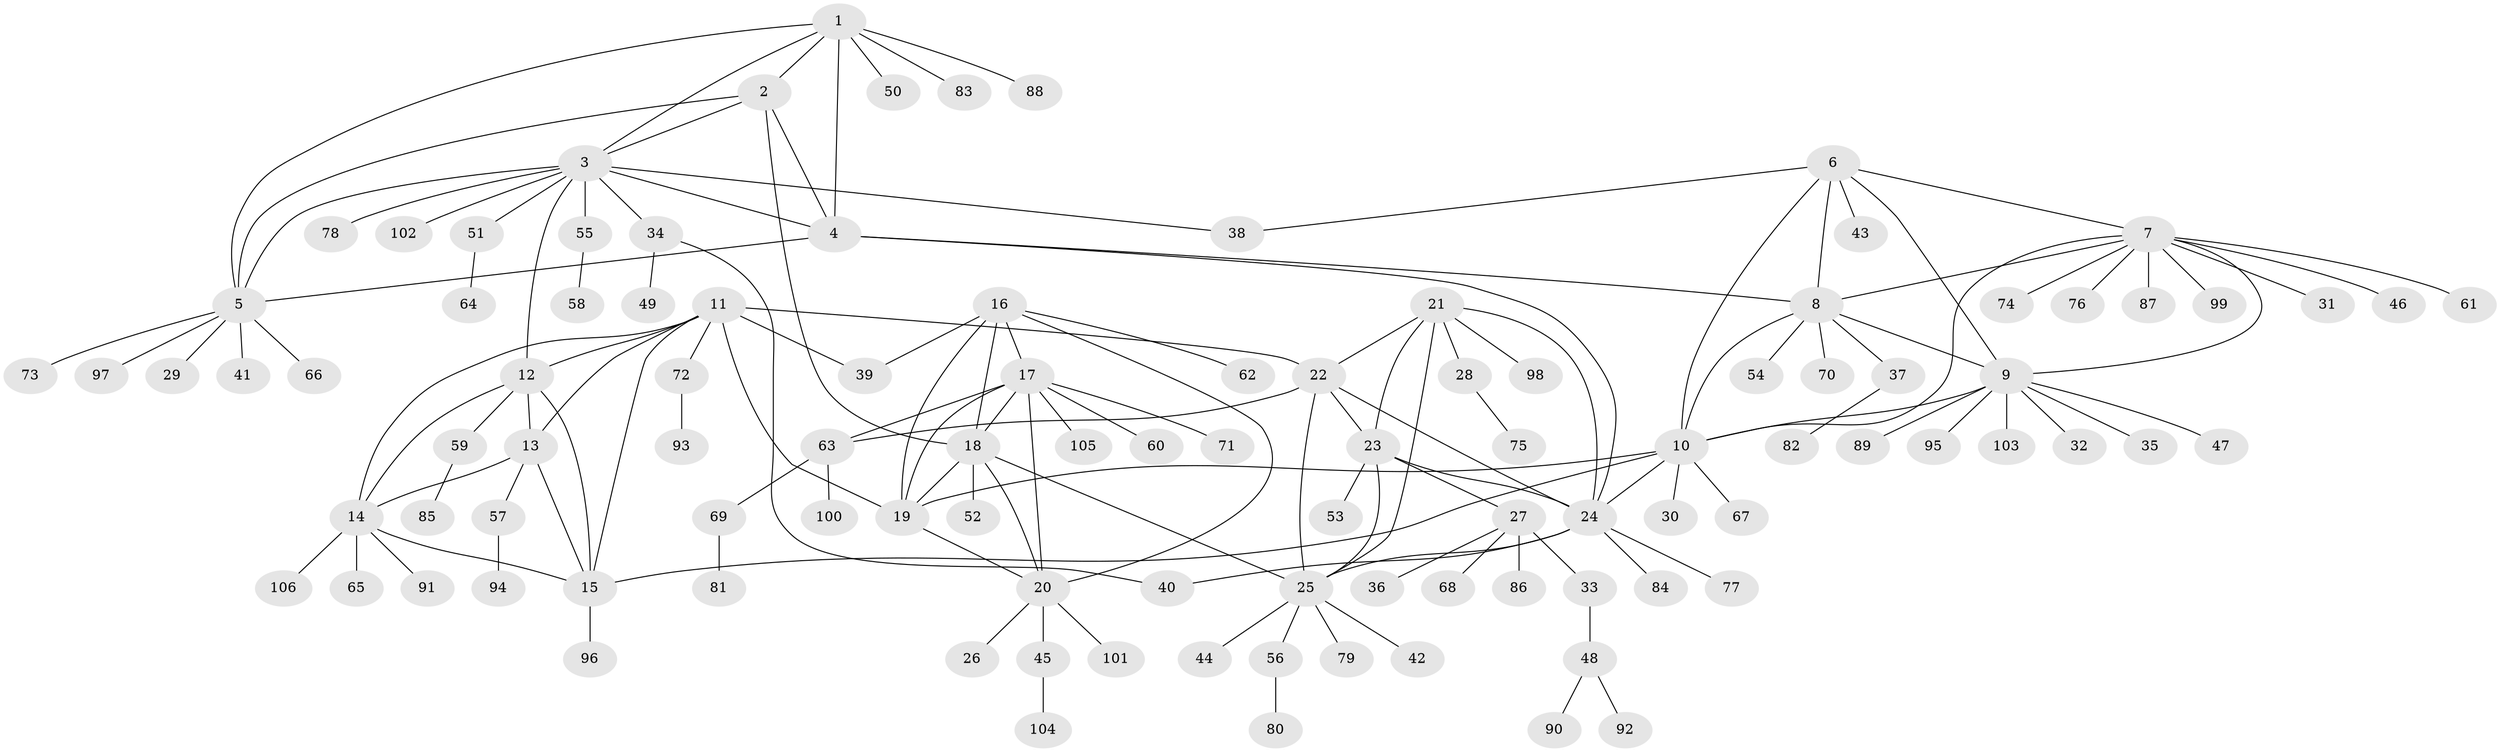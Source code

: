// Generated by graph-tools (version 1.1) at 2025/11/02/27/25 16:11:33]
// undirected, 106 vertices, 145 edges
graph export_dot {
graph [start="1"]
  node [color=gray90,style=filled];
  1;
  2;
  3;
  4;
  5;
  6;
  7;
  8;
  9;
  10;
  11;
  12;
  13;
  14;
  15;
  16;
  17;
  18;
  19;
  20;
  21;
  22;
  23;
  24;
  25;
  26;
  27;
  28;
  29;
  30;
  31;
  32;
  33;
  34;
  35;
  36;
  37;
  38;
  39;
  40;
  41;
  42;
  43;
  44;
  45;
  46;
  47;
  48;
  49;
  50;
  51;
  52;
  53;
  54;
  55;
  56;
  57;
  58;
  59;
  60;
  61;
  62;
  63;
  64;
  65;
  66;
  67;
  68;
  69;
  70;
  71;
  72;
  73;
  74;
  75;
  76;
  77;
  78;
  79;
  80;
  81;
  82;
  83;
  84;
  85;
  86;
  87;
  88;
  89;
  90;
  91;
  92;
  93;
  94;
  95;
  96;
  97;
  98;
  99;
  100;
  101;
  102;
  103;
  104;
  105;
  106;
  1 -- 2;
  1 -- 3;
  1 -- 4;
  1 -- 5;
  1 -- 50;
  1 -- 83;
  1 -- 88;
  2 -- 3;
  2 -- 4;
  2 -- 5;
  2 -- 18;
  3 -- 4;
  3 -- 5;
  3 -- 12;
  3 -- 34;
  3 -- 38;
  3 -- 51;
  3 -- 55;
  3 -- 78;
  3 -- 102;
  4 -- 5;
  4 -- 8;
  4 -- 24;
  5 -- 29;
  5 -- 41;
  5 -- 66;
  5 -- 73;
  5 -- 97;
  6 -- 7;
  6 -- 8;
  6 -- 9;
  6 -- 10;
  6 -- 38;
  6 -- 43;
  7 -- 8;
  7 -- 9;
  7 -- 10;
  7 -- 31;
  7 -- 46;
  7 -- 61;
  7 -- 74;
  7 -- 76;
  7 -- 87;
  7 -- 99;
  8 -- 9;
  8 -- 10;
  8 -- 37;
  8 -- 54;
  8 -- 70;
  9 -- 10;
  9 -- 32;
  9 -- 35;
  9 -- 47;
  9 -- 89;
  9 -- 95;
  9 -- 103;
  10 -- 15;
  10 -- 19;
  10 -- 24;
  10 -- 30;
  10 -- 67;
  11 -- 12;
  11 -- 13;
  11 -- 14;
  11 -- 15;
  11 -- 19;
  11 -- 22;
  11 -- 39;
  11 -- 72;
  12 -- 13;
  12 -- 14;
  12 -- 15;
  12 -- 59;
  13 -- 14;
  13 -- 15;
  13 -- 57;
  14 -- 15;
  14 -- 65;
  14 -- 91;
  14 -- 106;
  15 -- 96;
  16 -- 17;
  16 -- 18;
  16 -- 19;
  16 -- 20;
  16 -- 39;
  16 -- 62;
  17 -- 18;
  17 -- 19;
  17 -- 20;
  17 -- 60;
  17 -- 63;
  17 -- 71;
  17 -- 105;
  18 -- 19;
  18 -- 20;
  18 -- 25;
  18 -- 52;
  19 -- 20;
  20 -- 26;
  20 -- 45;
  20 -- 101;
  21 -- 22;
  21 -- 23;
  21 -- 24;
  21 -- 25;
  21 -- 28;
  21 -- 98;
  22 -- 23;
  22 -- 24;
  22 -- 25;
  22 -- 63;
  23 -- 24;
  23 -- 25;
  23 -- 27;
  23 -- 53;
  24 -- 25;
  24 -- 40;
  24 -- 77;
  24 -- 84;
  25 -- 42;
  25 -- 44;
  25 -- 56;
  25 -- 79;
  27 -- 33;
  27 -- 36;
  27 -- 68;
  27 -- 86;
  28 -- 75;
  33 -- 48;
  34 -- 40;
  34 -- 49;
  37 -- 82;
  45 -- 104;
  48 -- 90;
  48 -- 92;
  51 -- 64;
  55 -- 58;
  56 -- 80;
  57 -- 94;
  59 -- 85;
  63 -- 69;
  63 -- 100;
  69 -- 81;
  72 -- 93;
}
